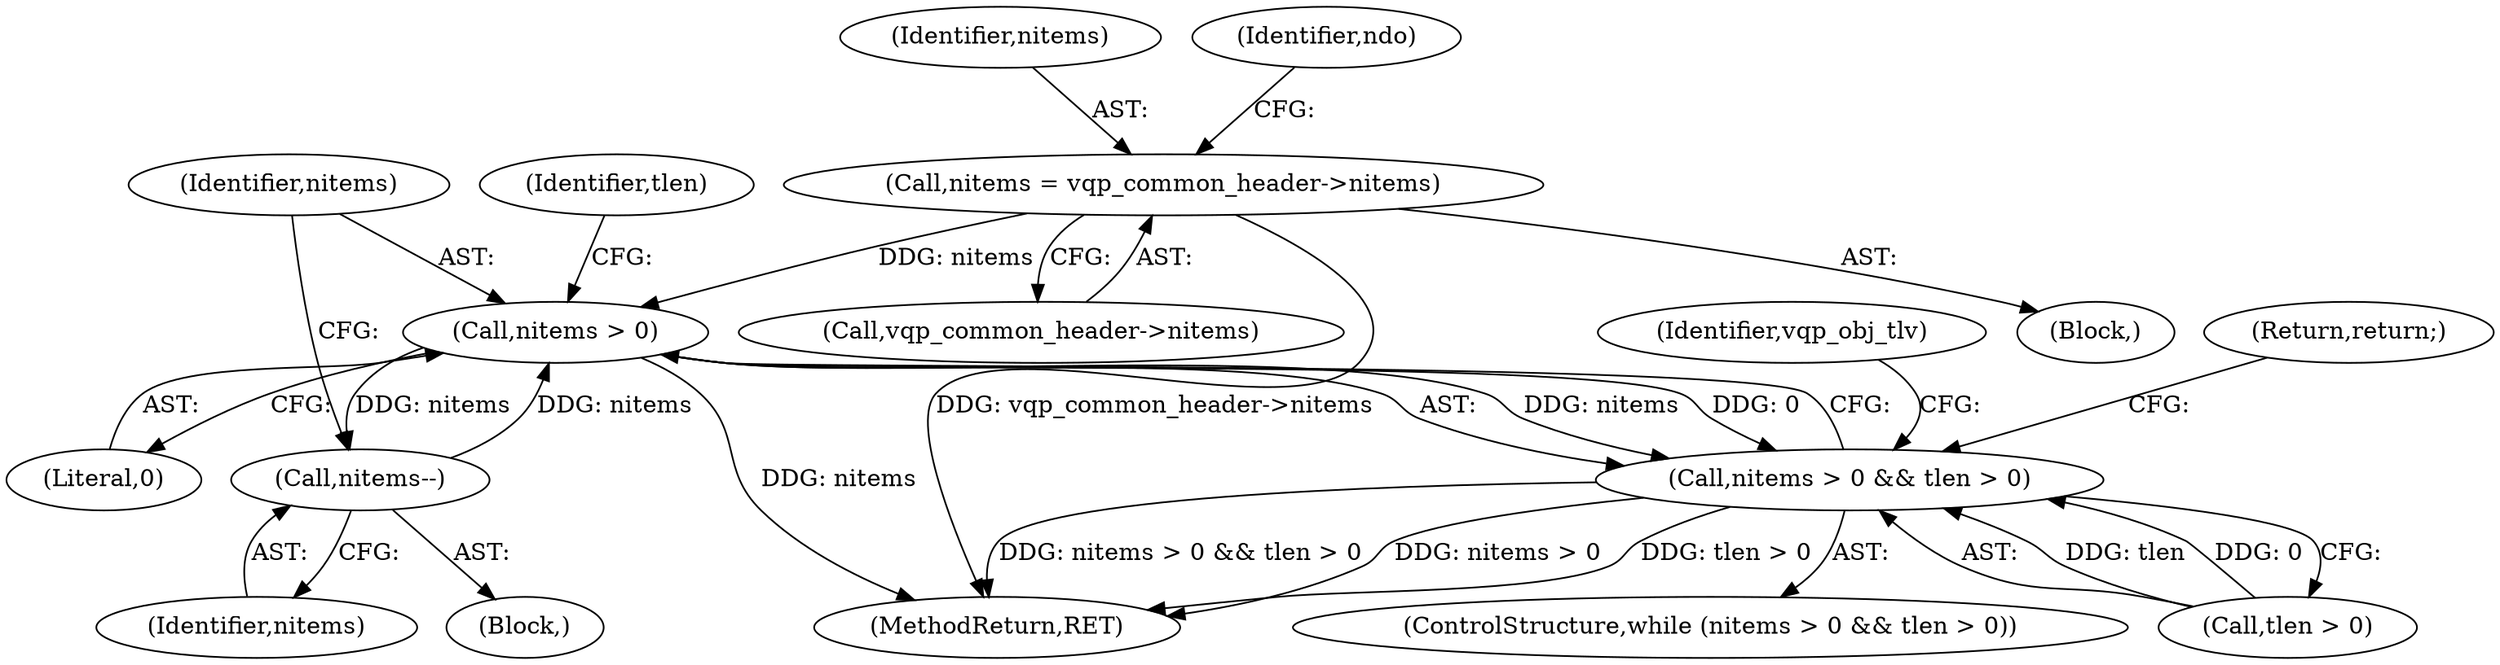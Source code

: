 digraph "0_tcpdump_3b36ec4e713dea9266db11975066c425aa669b6c@pointer" {
"1000195" [label="(Call,nitems = vqp_common_header->nitems)"];
"1000247" [label="(Call,nitems > 0)"];
"1000246" [label="(Call,nitems > 0 && tlen > 0)"];
"1000385" [label="(Call,nitems--)"];
"1000196" [label="(Identifier,nitems)"];
"1000112" [label="(Block,)"];
"1000246" [label="(Call,nitems > 0 && tlen > 0)"];
"1000393" [label="(MethodReturn,RET)"];
"1000247" [label="(Call,nitems > 0)"];
"1000195" [label="(Call,nitems = vqp_common_header->nitems)"];
"1000249" [label="(Literal,0)"];
"1000251" [label="(Identifier,tlen)"];
"1000385" [label="(Call,nitems--)"];
"1000255" [label="(Identifier,vqp_obj_tlv)"];
"1000387" [label="(Return,return;)"];
"1000386" [label="(Identifier,nitems)"];
"1000245" [label="(ControlStructure,while (nitems > 0 && tlen > 0))"];
"1000202" [label="(Identifier,ndo)"];
"1000253" [label="(Block,)"];
"1000197" [label="(Call,vqp_common_header->nitems)"];
"1000250" [label="(Call,tlen > 0)"];
"1000248" [label="(Identifier,nitems)"];
"1000195" -> "1000112"  [label="AST: "];
"1000195" -> "1000197"  [label="CFG: "];
"1000196" -> "1000195"  [label="AST: "];
"1000197" -> "1000195"  [label="AST: "];
"1000202" -> "1000195"  [label="CFG: "];
"1000195" -> "1000393"  [label="DDG: vqp_common_header->nitems"];
"1000195" -> "1000247"  [label="DDG: nitems"];
"1000247" -> "1000246"  [label="AST: "];
"1000247" -> "1000249"  [label="CFG: "];
"1000248" -> "1000247"  [label="AST: "];
"1000249" -> "1000247"  [label="AST: "];
"1000251" -> "1000247"  [label="CFG: "];
"1000246" -> "1000247"  [label="CFG: "];
"1000247" -> "1000393"  [label="DDG: nitems"];
"1000247" -> "1000246"  [label="DDG: nitems"];
"1000247" -> "1000246"  [label="DDG: 0"];
"1000385" -> "1000247"  [label="DDG: nitems"];
"1000247" -> "1000385"  [label="DDG: nitems"];
"1000246" -> "1000245"  [label="AST: "];
"1000246" -> "1000250"  [label="CFG: "];
"1000250" -> "1000246"  [label="AST: "];
"1000255" -> "1000246"  [label="CFG: "];
"1000387" -> "1000246"  [label="CFG: "];
"1000246" -> "1000393"  [label="DDG: tlen > 0"];
"1000246" -> "1000393"  [label="DDG: nitems > 0 && tlen > 0"];
"1000246" -> "1000393"  [label="DDG: nitems > 0"];
"1000250" -> "1000246"  [label="DDG: tlen"];
"1000250" -> "1000246"  [label="DDG: 0"];
"1000385" -> "1000253"  [label="AST: "];
"1000385" -> "1000386"  [label="CFG: "];
"1000386" -> "1000385"  [label="AST: "];
"1000248" -> "1000385"  [label="CFG: "];
}
